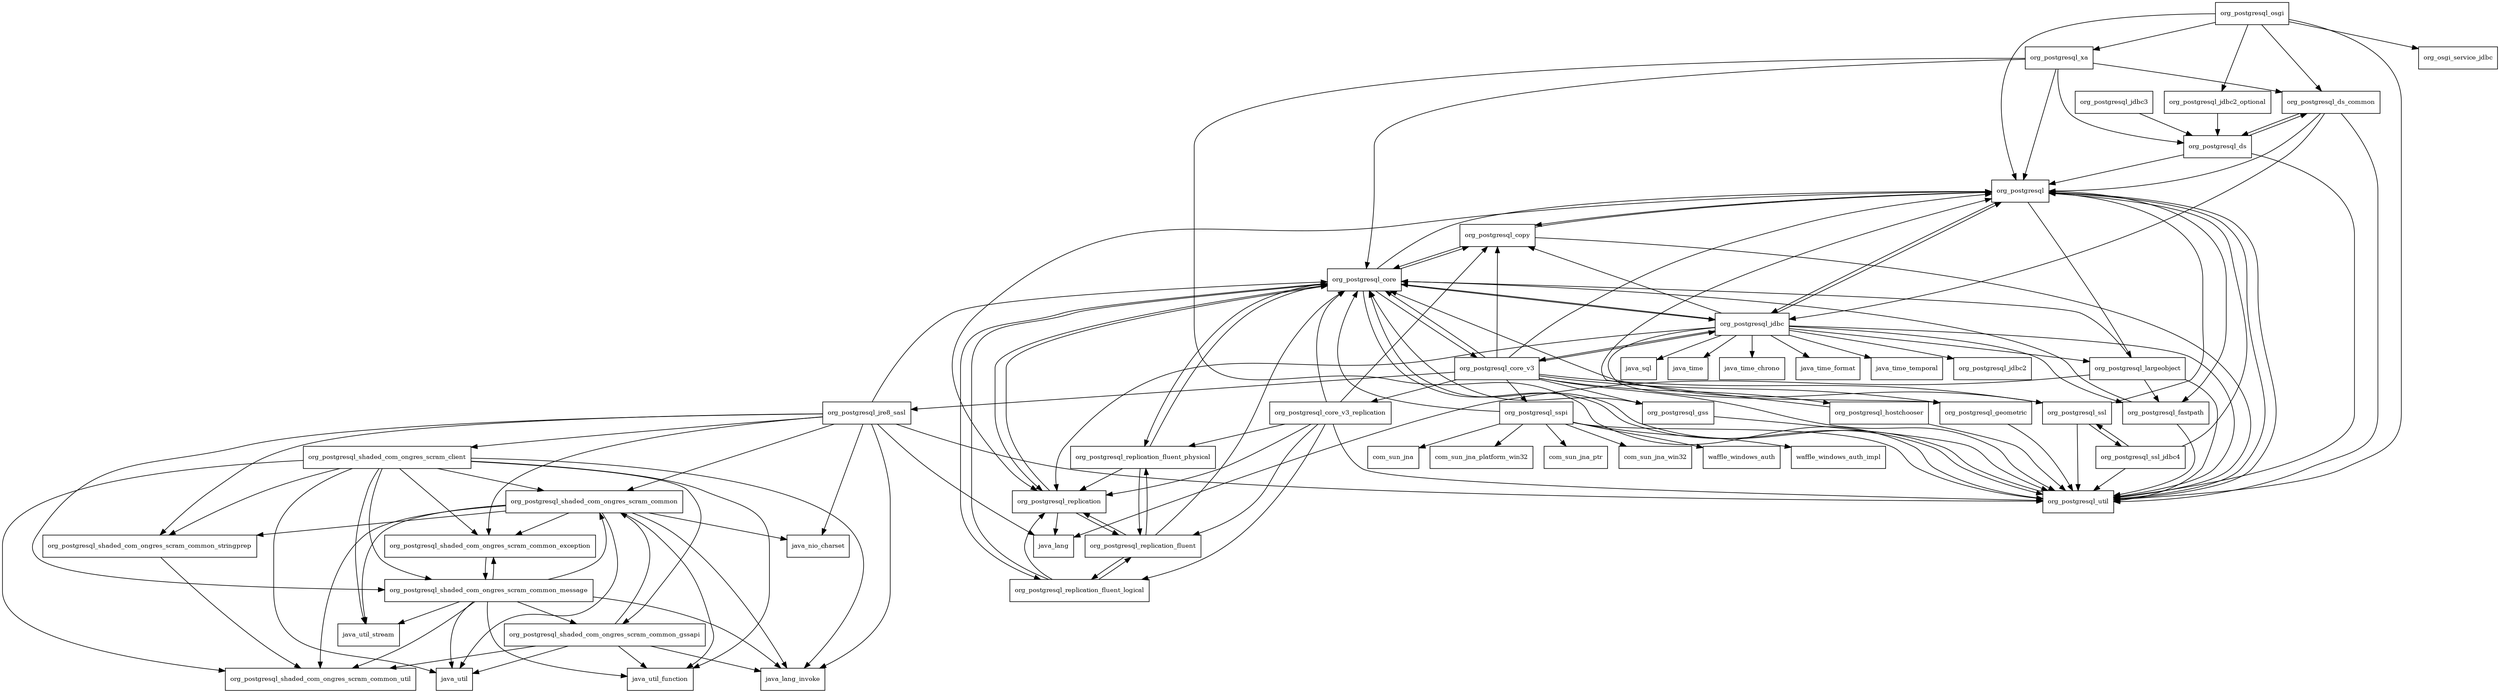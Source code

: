 digraph postgresql_42_2_1_package_dependencies {
  node [shape = box, fontsize=10.0];
  org_postgresql -> org_postgresql_copy;
  org_postgresql -> org_postgresql_fastpath;
  org_postgresql -> org_postgresql_jdbc;
  org_postgresql -> org_postgresql_largeobject;
  org_postgresql -> org_postgresql_replication;
  org_postgresql -> org_postgresql_util;
  org_postgresql_copy -> org_postgresql;
  org_postgresql_copy -> org_postgresql_core;
  org_postgresql_copy -> org_postgresql_util;
  org_postgresql_core -> org_postgresql;
  org_postgresql_core -> org_postgresql_copy;
  org_postgresql_core -> org_postgresql_core_v3;
  org_postgresql_core -> org_postgresql_jdbc;
  org_postgresql_core -> org_postgresql_replication;
  org_postgresql_core -> org_postgresql_replication_fluent_logical;
  org_postgresql_core -> org_postgresql_replication_fluent_physical;
  org_postgresql_core -> org_postgresql_util;
  org_postgresql_core_v3 -> org_postgresql;
  org_postgresql_core_v3 -> org_postgresql_copy;
  org_postgresql_core_v3 -> org_postgresql_core;
  org_postgresql_core_v3 -> org_postgresql_core_v3_replication;
  org_postgresql_core_v3 -> org_postgresql_geometric;
  org_postgresql_core_v3 -> org_postgresql_gss;
  org_postgresql_core_v3 -> org_postgresql_hostchooser;
  org_postgresql_core_v3 -> org_postgresql_jdbc;
  org_postgresql_core_v3 -> org_postgresql_jre8_sasl;
  org_postgresql_core_v3 -> org_postgresql_ssl;
  org_postgresql_core_v3 -> org_postgresql_sspi;
  org_postgresql_core_v3 -> org_postgresql_util;
  org_postgresql_core_v3_replication -> org_postgresql_copy;
  org_postgresql_core_v3_replication -> org_postgresql_core;
  org_postgresql_core_v3_replication -> org_postgresql_replication;
  org_postgresql_core_v3_replication -> org_postgresql_replication_fluent;
  org_postgresql_core_v3_replication -> org_postgresql_replication_fluent_logical;
  org_postgresql_core_v3_replication -> org_postgresql_replication_fluent_physical;
  org_postgresql_core_v3_replication -> org_postgresql_util;
  org_postgresql_ds -> org_postgresql;
  org_postgresql_ds -> org_postgresql_ds_common;
  org_postgresql_ds -> org_postgresql_util;
  org_postgresql_ds_common -> org_postgresql;
  org_postgresql_ds_common -> org_postgresql_ds;
  org_postgresql_ds_common -> org_postgresql_jdbc;
  org_postgresql_ds_common -> org_postgresql_util;
  org_postgresql_fastpath -> org_postgresql_core;
  org_postgresql_fastpath -> org_postgresql_util;
  org_postgresql_geometric -> org_postgresql_util;
  org_postgresql_gss -> org_postgresql_core;
  org_postgresql_gss -> org_postgresql_util;
  org_postgresql_hostchooser -> org_postgresql;
  org_postgresql_hostchooser -> org_postgresql_util;
  org_postgresql_jdbc -> java_sql;
  org_postgresql_jdbc -> java_time;
  org_postgresql_jdbc -> java_time_chrono;
  org_postgresql_jdbc -> java_time_format;
  org_postgresql_jdbc -> java_time_temporal;
  org_postgresql_jdbc -> org_postgresql;
  org_postgresql_jdbc -> org_postgresql_copy;
  org_postgresql_jdbc -> org_postgresql_core;
  org_postgresql_jdbc -> org_postgresql_core_v3;
  org_postgresql_jdbc -> org_postgresql_fastpath;
  org_postgresql_jdbc -> org_postgresql_geometric;
  org_postgresql_jdbc -> org_postgresql_jdbc2;
  org_postgresql_jdbc -> org_postgresql_largeobject;
  org_postgresql_jdbc -> org_postgresql_replication;
  org_postgresql_jdbc -> org_postgresql_util;
  org_postgresql_jdbc2_optional -> org_postgresql_ds;
  org_postgresql_jdbc3 -> org_postgresql_ds;
  org_postgresql_jre8_sasl -> java_lang;
  org_postgresql_jre8_sasl -> java_lang_invoke;
  org_postgresql_jre8_sasl -> java_nio_charset;
  org_postgresql_jre8_sasl -> org_postgresql_core;
  org_postgresql_jre8_sasl -> org_postgresql_shaded_com_ongres_scram_client;
  org_postgresql_jre8_sasl -> org_postgresql_shaded_com_ongres_scram_common;
  org_postgresql_jre8_sasl -> org_postgresql_shaded_com_ongres_scram_common_exception;
  org_postgresql_jre8_sasl -> org_postgresql_shaded_com_ongres_scram_common_message;
  org_postgresql_jre8_sasl -> org_postgresql_shaded_com_ongres_scram_common_stringprep;
  org_postgresql_jre8_sasl -> org_postgresql_util;
  org_postgresql_largeobject -> java_lang;
  org_postgresql_largeobject -> org_postgresql_core;
  org_postgresql_largeobject -> org_postgresql_fastpath;
  org_postgresql_largeobject -> org_postgresql_util;
  org_postgresql_osgi -> org_osgi_service_jdbc;
  org_postgresql_osgi -> org_postgresql;
  org_postgresql_osgi -> org_postgresql_ds_common;
  org_postgresql_osgi -> org_postgresql_jdbc2_optional;
  org_postgresql_osgi -> org_postgresql_util;
  org_postgresql_osgi -> org_postgresql_xa;
  org_postgresql_replication -> java_lang;
  org_postgresql_replication -> org_postgresql_core;
  org_postgresql_replication -> org_postgresql_replication_fluent;
  org_postgresql_replication_fluent -> org_postgresql_core;
  org_postgresql_replication_fluent -> org_postgresql_replication;
  org_postgresql_replication_fluent -> org_postgresql_replication_fluent_logical;
  org_postgresql_replication_fluent -> org_postgresql_replication_fluent_physical;
  org_postgresql_replication_fluent_logical -> org_postgresql_core;
  org_postgresql_replication_fluent_logical -> org_postgresql_replication;
  org_postgresql_replication_fluent_logical -> org_postgresql_replication_fluent;
  org_postgresql_replication_fluent_physical -> org_postgresql_core;
  org_postgresql_replication_fluent_physical -> org_postgresql_replication;
  org_postgresql_replication_fluent_physical -> org_postgresql_replication_fluent;
  org_postgresql_shaded_com_ongres_scram_client -> java_lang_invoke;
  org_postgresql_shaded_com_ongres_scram_client -> java_util;
  org_postgresql_shaded_com_ongres_scram_client -> java_util_function;
  org_postgresql_shaded_com_ongres_scram_client -> java_util_stream;
  org_postgresql_shaded_com_ongres_scram_client -> org_postgresql_shaded_com_ongres_scram_common;
  org_postgresql_shaded_com_ongres_scram_client -> org_postgresql_shaded_com_ongres_scram_common_exception;
  org_postgresql_shaded_com_ongres_scram_client -> org_postgresql_shaded_com_ongres_scram_common_gssapi;
  org_postgresql_shaded_com_ongres_scram_client -> org_postgresql_shaded_com_ongres_scram_common_message;
  org_postgresql_shaded_com_ongres_scram_client -> org_postgresql_shaded_com_ongres_scram_common_stringprep;
  org_postgresql_shaded_com_ongres_scram_client -> org_postgresql_shaded_com_ongres_scram_common_util;
  org_postgresql_shaded_com_ongres_scram_common -> java_lang_invoke;
  org_postgresql_shaded_com_ongres_scram_common -> java_nio_charset;
  org_postgresql_shaded_com_ongres_scram_common -> java_util;
  org_postgresql_shaded_com_ongres_scram_common -> java_util_function;
  org_postgresql_shaded_com_ongres_scram_common -> java_util_stream;
  org_postgresql_shaded_com_ongres_scram_common -> org_postgresql_shaded_com_ongres_scram_common_exception;
  org_postgresql_shaded_com_ongres_scram_common -> org_postgresql_shaded_com_ongres_scram_common_stringprep;
  org_postgresql_shaded_com_ongres_scram_common -> org_postgresql_shaded_com_ongres_scram_common_util;
  org_postgresql_shaded_com_ongres_scram_common_exception -> org_postgresql_shaded_com_ongres_scram_common_message;
  org_postgresql_shaded_com_ongres_scram_common_gssapi -> java_lang_invoke;
  org_postgresql_shaded_com_ongres_scram_common_gssapi -> java_util;
  org_postgresql_shaded_com_ongres_scram_common_gssapi -> java_util_function;
  org_postgresql_shaded_com_ongres_scram_common_gssapi -> org_postgresql_shaded_com_ongres_scram_common;
  org_postgresql_shaded_com_ongres_scram_common_gssapi -> org_postgresql_shaded_com_ongres_scram_common_util;
  org_postgresql_shaded_com_ongres_scram_common_message -> java_lang_invoke;
  org_postgresql_shaded_com_ongres_scram_common_message -> java_util;
  org_postgresql_shaded_com_ongres_scram_common_message -> java_util_function;
  org_postgresql_shaded_com_ongres_scram_common_message -> java_util_stream;
  org_postgresql_shaded_com_ongres_scram_common_message -> org_postgresql_shaded_com_ongres_scram_common;
  org_postgresql_shaded_com_ongres_scram_common_message -> org_postgresql_shaded_com_ongres_scram_common_exception;
  org_postgresql_shaded_com_ongres_scram_common_message -> org_postgresql_shaded_com_ongres_scram_common_gssapi;
  org_postgresql_shaded_com_ongres_scram_common_message -> org_postgresql_shaded_com_ongres_scram_common_util;
  org_postgresql_shaded_com_ongres_scram_common_stringprep -> org_postgresql_shaded_com_ongres_scram_common_util;
  org_postgresql_ssl -> org_postgresql;
  org_postgresql_ssl -> org_postgresql_core;
  org_postgresql_ssl -> org_postgresql_ssl_jdbc4;
  org_postgresql_ssl -> org_postgresql_util;
  org_postgresql_ssl_jdbc4 -> org_postgresql;
  org_postgresql_ssl_jdbc4 -> org_postgresql_ssl;
  org_postgresql_ssl_jdbc4 -> org_postgresql_util;
  org_postgresql_sspi -> com_sun_jna;
  org_postgresql_sspi -> com_sun_jna_platform_win32;
  org_postgresql_sspi -> com_sun_jna_ptr;
  org_postgresql_sspi -> com_sun_jna_win32;
  org_postgresql_sspi -> org_postgresql_core;
  org_postgresql_sspi -> org_postgresql_util;
  org_postgresql_sspi -> waffle_windows_auth;
  org_postgresql_sspi -> waffle_windows_auth_impl;
  org_postgresql_util -> org_postgresql;
  org_postgresql_util -> org_postgresql_core;
  org_postgresql_xa -> org_postgresql;
  org_postgresql_xa -> org_postgresql_core;
  org_postgresql_xa -> org_postgresql_ds;
  org_postgresql_xa -> org_postgresql_ds_common;
  org_postgresql_xa -> org_postgresql_util;
}
